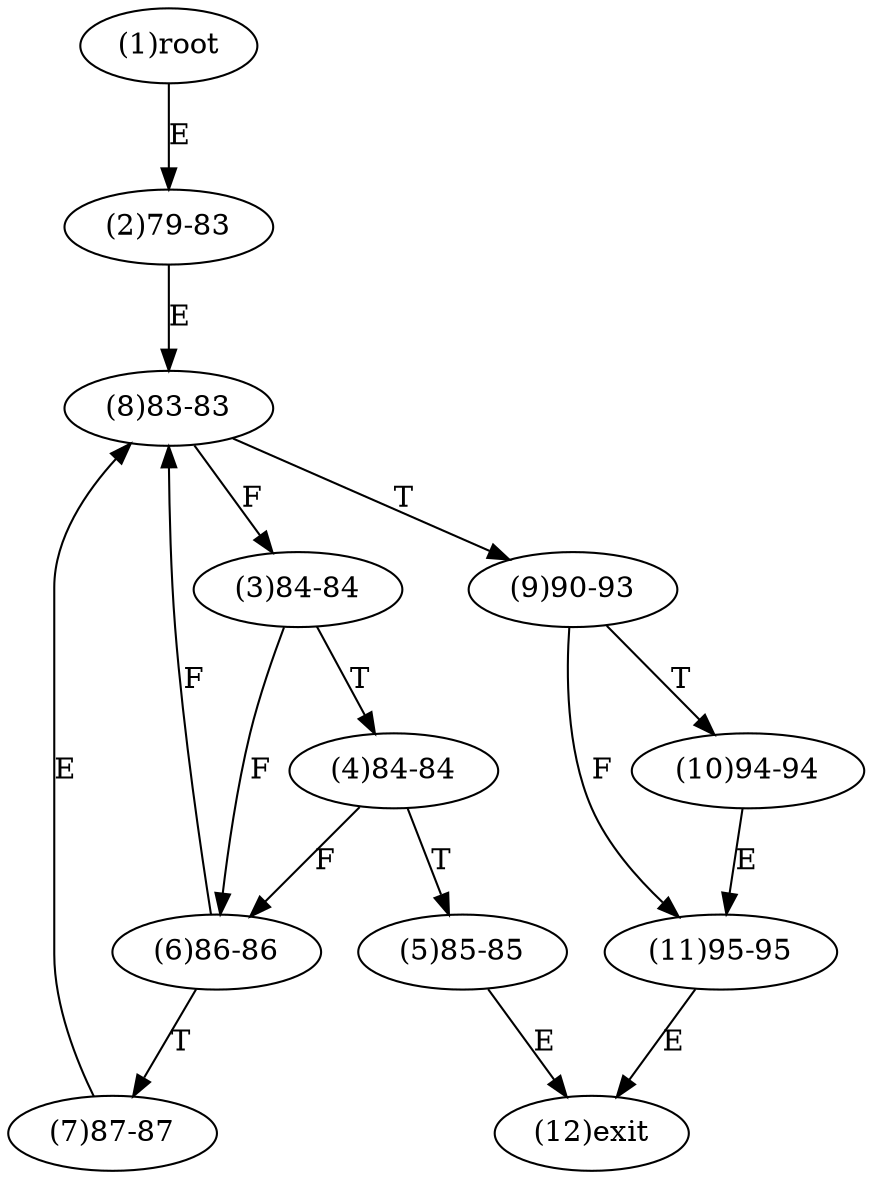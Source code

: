 digraph "" { 
1[ label="(1)root"];
2[ label="(2)79-83"];
3[ label="(3)84-84"];
4[ label="(4)84-84"];
5[ label="(5)85-85"];
6[ label="(6)86-86"];
7[ label="(7)87-87"];
8[ label="(8)83-83"];
9[ label="(9)90-93"];
10[ label="(10)94-94"];
11[ label="(11)95-95"];
12[ label="(12)exit"];
1->2[ label="E"];
2->8[ label="E"];
3->6[ label="F"];
3->4[ label="T"];
4->6[ label="F"];
4->5[ label="T"];
5->12[ label="E"];
6->8[ label="F"];
6->7[ label="T"];
7->8[ label="E"];
8->3[ label="F"];
8->9[ label="T"];
9->11[ label="F"];
9->10[ label="T"];
10->11[ label="E"];
11->12[ label="E"];
}